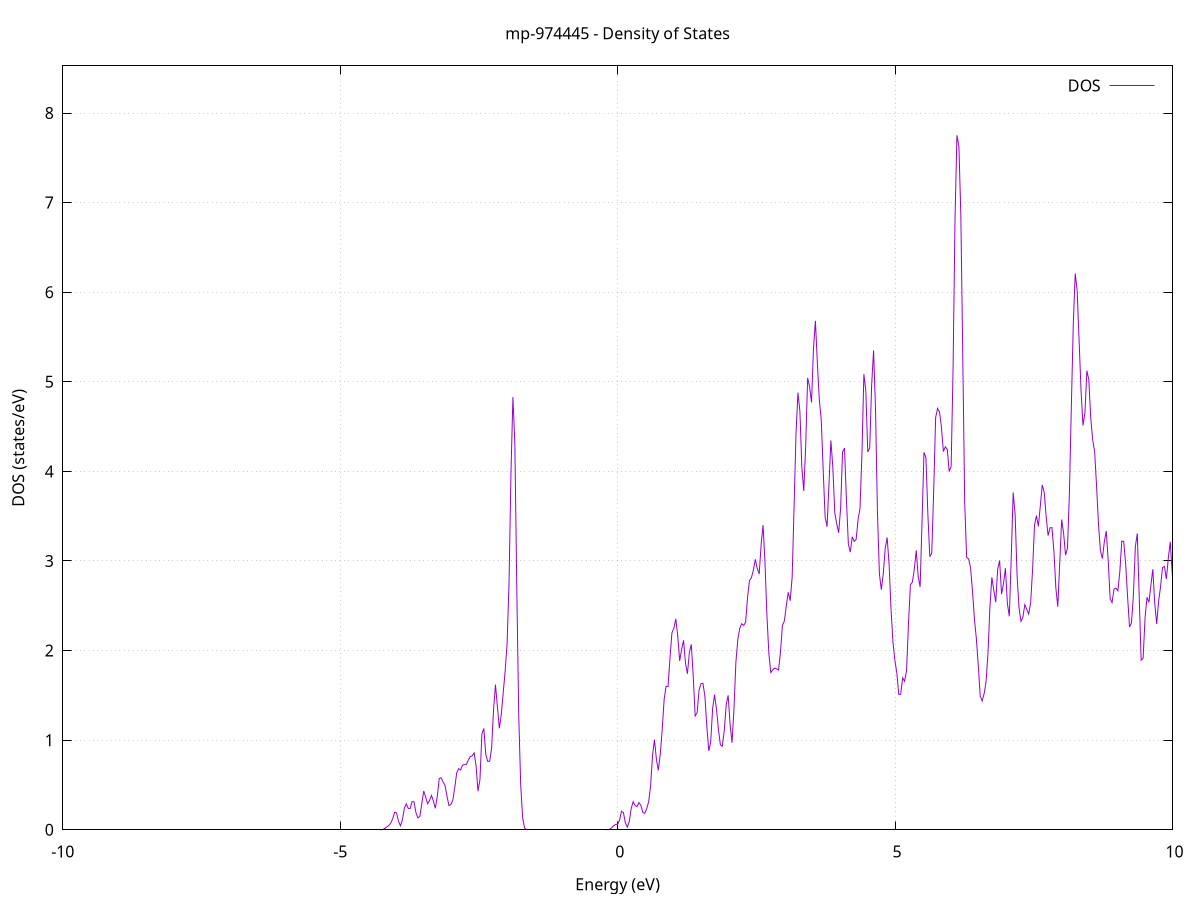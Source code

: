 set title 'mp-974445 - Density of States'
set xlabel 'Energy (eV)'
set ylabel 'DOS (states/eV)'
set grid
set xrange [-10:10]
set yrange [0:8.526]
set xzeroaxis lt -1
set terminal png size 800,600
set output 'mp-974445_dos_gnuplot.png'
plot '-' using 1:2 with lines title 'DOS'
-37.463400 0.000000
-37.428400 0.000000
-37.393500 0.000000
-37.358500 0.000000
-37.323600 0.000000
-37.288600 0.000000
-37.253700 0.000000
-37.218700 0.000000
-37.183800 0.000000
-37.148800 0.000000
-37.113900 0.000000
-37.079000 0.000000
-37.044000 0.000000
-37.009100 0.000000
-36.974100 0.000000
-36.939200 0.000000
-36.904200 0.000000
-36.869300 0.000000
-36.834300 0.000000
-36.799400 0.000000
-36.764400 0.000000
-36.729500 0.000000
-36.694500 0.000000
-36.659600 0.000000
-36.624600 0.000000
-36.589700 0.000000
-36.554800 0.000000
-36.519800 0.000000
-36.484900 0.000000
-36.449900 0.000000
-36.415000 0.000000
-36.380000 0.000000
-36.345100 0.000000
-36.310100 0.000000
-36.275200 0.000000
-36.240200 0.000000
-36.205300 0.000000
-36.170300 0.000000
-36.135400 0.000000
-36.100400 0.000000
-36.065500 0.000000
-36.030500 0.000000
-35.995600 0.000000
-35.960700 0.000000
-35.925700 0.000000
-35.890800 0.000000
-35.855800 0.000000
-35.820900 0.000000
-35.785900 0.000000
-35.751000 0.000000
-35.716000 0.000000
-35.681100 0.000000
-35.646100 0.000000
-35.611200 0.000000
-35.576200 0.000000
-35.541300 0.000000
-35.506300 0.000000
-35.471400 0.000000
-35.436500 0.000000
-35.401500 0.000000
-35.366600 0.000000
-35.331600 0.000000
-35.296700 0.000000
-35.261700 0.000000
-35.226800 0.000000
-35.191800 0.000000
-35.156900 0.000000
-35.121900 0.000000
-35.087000 0.000000
-35.052000 0.000000
-35.017100 0.000000
-34.982100 0.000000
-34.947200 0.000000
-34.912200 0.000000
-34.877300 0.000000
-34.842400 0.000000
-34.807400 0.000000
-34.772500 0.000000
-34.737500 0.000000
-34.702600 0.000000
-34.667600 0.000000
-34.632700 0.000000
-34.597700 0.000000
-34.562800 0.000000
-34.527800 0.000000
-34.492900 0.000000
-34.457900 0.000000
-34.423000 0.000000
-34.388000 0.001900
-34.353100 0.036800
-34.318200 0.313700
-34.283200 1.279800
-34.248300 2.925600
-34.213300 4.912300
-34.178400 7.796100
-34.143400 11.262100
-34.108500 13.095800
-34.073500 12.651400
-34.038600 11.254000
-34.003600 10.986000
-33.968700 13.024000
-33.933700 16.541000
-33.898800 20.303900
-33.863800 21.640800
-33.828900 19.460200
-33.794000 16.998700
-33.759000 16.535500
-33.724100 16.973400
-33.689100 16.829800
-33.654200 15.454900
-33.619200 13.987200
-33.584300 13.779700
-33.549300 15.931200
-33.514400 20.023300
-33.479400 25.436500
-33.444500 30.084600
-33.409500 30.537000
-33.374600 30.768200
-33.339600 33.325400
-33.304700 29.402700
-33.269700 16.096900
-33.234800 4.699900
-33.199900 0.671400
-33.164900 0.044600
-33.130000 0.001300
-33.095000 0.000000
-33.060100 0.000000
-33.025100 0.000000
-32.990200 0.000000
-32.955200 0.000000
-32.920300 0.000000
-32.885300 0.000000
-32.850400 0.000000
-32.815400 0.000000
-32.780500 0.000000
-32.745500 0.000000
-32.710600 0.000000
-32.675700 0.000000
-32.640700 0.000000
-32.605800 0.000000
-32.570800 0.000000
-32.535900 0.000000
-32.500900 0.000000
-32.466000 0.000000
-32.431000 0.000000
-32.396100 0.000000
-32.361100 0.000000
-32.326200 0.000000
-32.291200 0.000000
-32.256300 0.000000
-32.221300 0.000000
-32.186400 0.000000
-32.151400 0.000000
-32.116500 0.000000
-32.081600 0.000000
-32.046600 0.000000
-32.011700 0.000000
-31.976700 0.000000
-31.941800 0.000000
-31.906800 0.000000
-31.871900 0.000000
-31.836900 0.000000
-31.802000 0.000000
-31.767000 0.000000
-31.732100 0.000000
-31.697100 0.000000
-31.662200 0.000000
-31.627200 0.000000
-31.592300 0.000000
-31.557400 0.000000
-31.522400 0.000000
-31.487500 0.000000
-31.452500 0.000000
-31.417600 0.000000
-31.382600 0.000000
-31.347700 0.000000
-31.312700 0.000000
-31.277800 0.000000
-31.242800 0.000000
-31.207900 0.000000
-31.172900 0.000000
-31.138000 0.000000
-31.103000 0.000000
-31.068100 0.000000
-31.033100 0.000000
-30.998200 0.000000
-30.963300 0.000000
-30.928300 0.000000
-30.893400 0.000000
-30.858400 0.000000
-30.823500 0.000000
-30.788500 0.000000
-30.753600 0.000000
-30.718600 0.000000
-30.683700 0.000000
-30.648700 0.000000
-30.613800 0.000000
-30.578800 0.000000
-30.543900 0.000000
-30.508900 0.000000
-30.474000 0.000000
-30.439100 0.000000
-30.404100 0.000000
-30.369200 0.000000
-30.334200 0.000000
-30.299300 0.000000
-30.264300 0.000000
-30.229400 0.000000
-30.194400 0.000000
-30.159500 0.000000
-30.124500 0.000000
-30.089600 0.000000
-30.054600 0.000000
-30.019700 0.000000
-29.984700 0.000000
-29.949800 0.000000
-29.914800 0.000000
-29.879900 0.000000
-29.845000 0.000000
-29.810000 0.000000
-29.775100 0.000000
-29.740100 0.000000
-29.705200 0.000000
-29.670200 0.000000
-29.635300 0.000000
-29.600300 0.000000
-29.565400 0.000000
-29.530400 0.000000
-29.495500 0.000000
-29.460500 0.000000
-29.425600 0.000000
-29.390600 0.000000
-29.355700 0.000000
-29.320800 0.000000
-29.285800 0.000000
-29.250900 0.000000
-29.215900 0.000000
-29.181000 0.000000
-29.146000 0.000000
-29.111100 0.000000
-29.076100 0.000000
-29.041200 0.000000
-29.006200 0.000000
-28.971300 0.000000
-28.936300 0.000000
-28.901400 0.000000
-28.866400 0.000000
-28.831500 0.000000
-28.796600 0.000000
-28.761600 0.000000
-28.726700 0.000000
-28.691700 0.000000
-28.656800 0.000000
-28.621800 0.000000
-28.586900 0.000000
-28.551900 0.000000
-28.517000 0.000000
-28.482000 0.000000
-28.447100 0.000000
-28.412100 0.000000
-28.377200 0.000000
-28.342200 0.000000
-28.307300 0.000000
-28.272300 0.000000
-28.237400 0.000000
-28.202500 0.000000
-28.167500 0.000000
-28.132600 0.000000
-28.097600 0.000000
-28.062700 0.000000
-28.027700 0.000000
-27.992800 0.000000
-27.957800 0.000000
-27.922900 0.000000
-27.887900 0.000000
-27.853000 0.000000
-27.818000 0.000000
-27.783100 0.000000
-27.748100 0.000000
-27.713200 0.000000
-27.678300 0.000000
-27.643300 0.000000
-27.608400 0.000000
-27.573400 0.000000
-27.538500 0.000000
-27.503500 0.000000
-27.468600 0.000000
-27.433600 0.000000
-27.398700 0.000000
-27.363700 0.000000
-27.328800 0.000000
-27.293800 0.000000
-27.258900 0.000000
-27.223900 0.000000
-27.189000 0.000000
-27.154000 0.000000
-27.119100 0.000000
-27.084200 0.000000
-27.049200 0.000000
-27.014300 0.000000
-26.979300 0.000000
-26.944400 0.000000
-26.909400 0.000000
-26.874500 0.000000
-26.839500 0.000000
-26.804600 0.000000
-26.769600 0.000000
-26.734700 0.000000
-26.699700 0.000000
-26.664800 0.000000
-26.629800 0.000000
-26.594900 0.000000
-26.560000 0.000000
-26.525000 0.000000
-26.490100 0.000000
-26.455100 0.000000
-26.420200 0.000000
-26.385200 0.000000
-26.350300 0.000000
-26.315300 0.000000
-26.280400 0.000000
-26.245400 0.000000
-26.210500 0.000000
-26.175500 0.000000
-26.140600 0.000000
-26.105600 0.000000
-26.070700 0.000000
-26.035700 0.000000
-26.000800 0.000000
-25.965900 0.000000
-25.930900 0.000000
-25.896000 0.000000
-25.861000 0.000000
-25.826100 0.000000
-25.791100 0.000000
-25.756200 0.000000
-25.721200 0.000000
-25.686300 0.000000
-25.651300 0.000000
-25.616400 0.000000
-25.581400 0.000000
-25.546500 0.000000
-25.511500 0.000000
-25.476600 0.000000
-25.441700 0.000000
-25.406700 0.000000
-25.371800 0.000000
-25.336800 0.000000
-25.301900 0.000000
-25.266900 0.000000
-25.232000 0.000000
-25.197000 0.000000
-25.162100 0.000000
-25.127100 0.000000
-25.092200 0.000000
-25.057200 0.000000
-25.022300 0.000000
-24.987300 0.000000
-24.952400 0.000000
-24.917500 0.000000
-24.882500 0.000000
-24.847600 0.000000
-24.812600 0.000000
-24.777700 0.000000
-24.742700 0.000000
-24.707800 0.000000
-24.672800 0.000000
-24.637900 0.000000
-24.602900 0.000000
-24.568000 0.000000
-24.533000 0.000000
-24.498100 0.000000
-24.463100 0.000000
-24.428200 0.000000
-24.393200 0.000000
-24.358300 0.000000
-24.323400 0.000000
-24.288400 0.000000
-24.253500 0.000000
-24.218500 0.000000
-24.183600 0.000000
-24.148600 0.000000
-24.113700 0.000000
-24.078700 0.000000
-24.043800 0.000000
-24.008800 0.000000
-23.973900 0.000000
-23.938900 0.000000
-23.904000 0.000000
-23.869000 0.000000
-23.834100 0.000000
-23.799200 0.000000
-23.764200 0.000000
-23.729300 0.000000
-23.694300 0.000000
-23.659400 0.000000
-23.624400 0.000000
-23.589500 0.000000
-23.554500 0.000000
-23.519600 0.000000
-23.484600 0.000000
-23.449700 0.000000
-23.414700 0.000000
-23.379800 0.000000
-23.344800 0.000000
-23.309900 0.000000
-23.274900 0.000000
-23.240000 0.000000
-23.205100 0.000000
-23.170100 0.000000
-23.135200 0.000000
-23.100200 0.000000
-23.065300 0.000000
-23.030300 0.000000
-22.995400 0.000000
-22.960400 0.000000
-22.925500 0.000000
-22.890500 0.000000
-22.855600 0.000000
-22.820600 0.000000
-22.785700 0.000000
-22.750700 0.000000
-22.715800 0.000000
-22.680900 0.000000
-22.645900 0.000000
-22.611000 0.000000
-22.576000 0.000000
-22.541100 0.000000
-22.506100 0.000000
-22.471200 0.000000
-22.436200 0.000000
-22.401300 0.000000
-22.366300 0.000000
-22.331400 0.000000
-22.296400 0.000000
-22.261500 0.000000
-22.226500 0.000000
-22.191600 0.000000
-22.156600 0.000000
-22.121700 0.000000
-22.086800 0.000000
-22.051800 0.000000
-22.016900 0.000000
-21.981900 0.000000
-21.947000 0.000000
-21.912000 0.000000
-21.877100 0.000000
-21.842100 0.000000
-21.807200 0.000000
-21.772200 0.000000
-21.737300 0.000000
-21.702300 0.000000
-21.667400 0.000000
-21.632400 0.000000
-21.597500 0.000000
-21.562600 0.000000
-21.527600 0.000000
-21.492700 0.000000
-21.457700 0.000000
-21.422800 0.000000
-21.387800 0.000000
-21.352900 0.000000
-21.317900 0.000000
-21.283000 0.000000
-21.248000 0.000000
-21.213100 0.000000
-21.178100 0.000000
-21.143200 0.000000
-21.108200 0.000000
-21.073300 0.000000
-21.038300 0.000000
-21.003400 0.000000
-20.968500 0.000000
-20.933500 0.000000
-20.898600 0.000000
-20.863600 0.000000
-20.828700 0.000000
-20.793700 0.000000
-20.758800 0.000000
-20.723800 0.000000
-20.688900 0.000000
-20.653900 0.000000
-20.619000 0.000000
-20.584000 0.000000
-20.549100 0.000000
-20.514100 0.000000
-20.479200 0.000000
-20.444300 0.000000
-20.409300 0.000000
-20.374400 0.000000
-20.339400 0.000000
-20.304500 0.000000
-20.269500 0.000000
-20.234600 0.000000
-20.199600 0.000000
-20.164700 0.000000
-20.129700 0.000000
-20.094800 0.000000
-20.059800 0.000000
-20.024900 0.000000
-19.989900 0.000000
-19.955000 0.000000
-19.920100 0.000000
-19.885100 0.000000
-19.850200 0.000000
-19.815200 0.000000
-19.780300 0.000000
-19.745300 0.000000
-19.710400 0.000000
-19.675400 0.000000
-19.640500 0.000000
-19.605500 0.000000
-19.570600 0.000000
-19.535600 0.000000
-19.500700 0.000000
-19.465700 0.000000
-19.430800 0.000000
-19.395800 0.000000
-19.360900 0.000000
-19.326000 0.000000
-19.291000 0.000000
-19.256100 0.000000
-19.221100 0.000000
-19.186200 0.000000
-19.151200 0.000000
-19.116300 0.000000
-19.081300 0.000000
-19.046400 0.000000
-19.011400 0.000000
-18.976500 0.000000
-18.941500 0.000000
-18.906600 0.000000
-18.871600 0.000000
-18.836700 0.000000
-18.801800 0.000000
-18.766800 0.000000
-18.731900 0.000000
-18.696900 0.000000
-18.662000 0.000000
-18.627000 0.000000
-18.592100 0.000000
-18.557100 0.000000
-18.522200 0.000000
-18.487200 0.000000
-18.452300 0.000000
-18.417300 0.000000
-18.382400 0.000000
-18.347400 0.000000
-18.312500 0.000000
-18.277500 0.000000
-18.242600 0.000000
-18.207700 0.000000
-18.172700 0.000000
-18.137800 0.000000
-18.102800 0.000000
-18.067900 0.000000
-18.032900 0.000000
-17.998000 0.000000
-17.963000 0.000000
-17.928100 0.000000
-17.893100 0.000000
-17.858200 0.000000
-17.823200 0.000000
-17.788300 0.000000
-17.753300 0.000000
-17.718400 0.000000
-17.683500 0.000000
-17.648500 0.000000
-17.613600 0.000000
-17.578600 0.000000
-17.543700 0.000000
-17.508700 0.000000
-17.473800 0.000000
-17.438800 0.000000
-17.403900 0.000000
-17.368900 0.000000
-17.334000 0.000000
-17.299000 0.000000
-17.264100 0.000000
-17.229100 0.000000
-17.194200 0.000000
-17.159200 0.000000
-17.124300 0.000000
-17.089400 0.000000
-17.054400 0.000000
-17.019500 0.000000
-16.984500 0.000000
-16.949600 0.000000
-16.914600 0.000000
-16.879700 0.000000
-16.844700 0.000000
-16.809800 0.000000
-16.774800 0.000000
-16.739900 0.000000
-16.704900 0.000000
-16.670000 0.000000
-16.635000 0.000000
-16.600100 0.000000
-16.565200 0.000000
-16.530200 0.000000
-16.495300 0.000000
-16.460300 0.000000
-16.425400 0.000000
-16.390400 0.000000
-16.355500 0.000000
-16.320500 0.000000
-16.285600 0.000000
-16.250600 0.000000
-16.215700 0.000100
-16.180700 0.010400
-16.145800 0.363200
-16.110800 5.135400
-16.075900 30.353100
-16.041000 78.360800
-16.006000 94.316400
-15.971100 56.916500
-15.936100 17.752900
-15.901200 2.740300
-15.866200 0.193700
-15.831300 0.005900
-15.796300 0.000100
-15.761400 0.000000
-15.726400 0.000000
-15.691500 0.000000
-15.656500 0.000000
-15.621600 0.000000
-15.586600 0.000000
-15.551700 0.000000
-15.516700 0.000000
-15.481800 0.000000
-15.446900 0.000000
-15.411900 0.000000
-15.377000 0.000000
-15.342000 0.000000
-15.307100 0.000000
-15.272100 0.000000
-15.237200 0.000000
-15.202200 0.000000
-15.167300 0.000000
-15.132300 0.000000
-15.097400 0.000000
-15.062400 0.000000
-15.027500 0.000000
-14.992500 0.000000
-14.957600 0.000000
-14.922700 0.000000
-14.887700 0.000000
-14.852800 0.000000
-14.817800 0.000000
-14.782900 0.000000
-14.747900 0.000000
-14.713000 0.000000
-14.678000 0.000000
-14.643100 0.000000
-14.608100 0.000000
-14.573200 0.000000
-14.538200 0.000000
-14.503300 0.000000
-14.468300 0.000000
-14.433400 0.000000
-14.398400 0.000000
-14.363500 0.000000
-14.328600 0.000000
-14.293600 0.000000
-14.258700 0.000000
-14.223700 0.000000
-14.188800 0.000000
-14.153800 0.000000
-14.118900 0.000000
-14.083900 0.000000
-14.049000 0.000000
-14.014000 0.000000
-13.979100 0.000000
-13.944100 0.000000
-13.909200 0.000000
-13.874200 0.000000
-13.839300 0.000000
-13.804400 0.000000
-13.769400 0.000000
-13.734500 0.000000
-13.699500 0.000000
-13.664600 0.000000
-13.629600 0.000000
-13.594700 0.000000
-13.559700 0.000000
-13.524800 0.000000
-13.489800 0.000000
-13.454900 0.000000
-13.419900 0.000000
-13.385000 0.000000
-13.350000 0.000000
-13.315100 0.000000
-13.280100 0.000000
-13.245200 0.000000
-13.210300 0.000000
-13.175300 0.000000
-13.140400 0.000000
-13.105400 0.000000
-13.070500 0.000000
-13.035500 0.000000
-13.000600 0.000000
-12.965600 0.000000
-12.930700 0.000000
-12.895700 0.000000
-12.860800 0.000000
-12.825800 0.000000
-12.790900 0.000000
-12.755900 0.000000
-12.721000 0.000000
-12.686100 0.000000
-12.651100 0.000000
-12.616200 0.000000
-12.581200 0.000000
-12.546300 0.000000
-12.511300 0.000000
-12.476400 0.000000
-12.441400 0.000000
-12.406500 0.000000
-12.371500 0.000000
-12.336600 0.000000
-12.301600 0.000000
-12.266700 0.000000
-12.231700 0.000000
-12.196800 0.000000
-12.161800 0.000000
-12.126900 0.000000
-12.092000 0.000000
-12.057000 0.000000
-12.022100 0.000000
-11.987100 0.000000
-11.952200 0.000000
-11.917200 0.000000
-11.882300 0.000000
-11.847300 0.000000
-11.812400 0.000000
-11.777400 0.000000
-11.742500 0.000000
-11.707500 0.000000
-11.672600 0.000000
-11.637600 0.000000
-11.602700 0.000000
-11.567800 0.000000
-11.532800 0.000000
-11.497900 0.000000
-11.462900 0.000000
-11.428000 0.000000
-11.393000 0.000000
-11.358100 0.000000
-11.323100 0.000000
-11.288200 0.000000
-11.253200 0.000000
-11.218300 0.000000
-11.183300 0.000000
-11.148400 0.000000
-11.113400 0.000000
-11.078500 0.000000
-11.043600 0.000000
-11.008600 0.000000
-10.973700 0.000000
-10.938700 0.000000
-10.903800 0.000000
-10.868800 0.000000
-10.833900 0.000000
-10.798900 0.000000
-10.764000 0.000000
-10.729000 0.000000
-10.694100 0.000000
-10.659100 0.000000
-10.624200 0.000000
-10.589200 0.000000
-10.554300 0.000000
-10.519300 0.000000
-10.484400 0.000000
-10.449500 0.000000
-10.414500 0.000000
-10.379600 0.000000
-10.344600 0.000000
-10.309700 0.000000
-10.274700 0.000000
-10.239800 0.000000
-10.204800 0.000000
-10.169900 0.000000
-10.134900 0.000000
-10.100000 0.000000
-10.065000 0.000000
-10.030100 0.000000
-9.995100 0.000000
-9.960200 0.000000
-9.925300 0.000000
-9.890300 0.000000
-9.855400 0.000000
-9.820400 0.000000
-9.785500 0.000000
-9.750500 0.000000
-9.715600 0.000000
-9.680600 0.000000
-9.645700 0.000000
-9.610700 0.000000
-9.575800 0.000000
-9.540800 0.000000
-9.505900 0.000000
-9.470900 0.000000
-9.436000 0.000000
-9.401000 0.000000
-9.366100 0.000000
-9.331200 0.000000
-9.296200 0.000000
-9.261300 0.000000
-9.226300 0.000000
-9.191400 0.000000
-9.156400 0.000000
-9.121500 0.000000
-9.086500 0.000000
-9.051600 0.000000
-9.016600 0.000000
-8.981700 0.000000
-8.946700 0.000000
-8.911800 0.000000
-8.876800 0.000000
-8.841900 0.000000
-8.807000 0.000000
-8.772000 0.000000
-8.737100 0.000000
-8.702100 0.000000
-8.667200 0.000000
-8.632200 0.000000
-8.597300 0.000000
-8.562300 0.000000
-8.527400 0.000000
-8.492400 0.000000
-8.457500 0.000000
-8.422500 0.000000
-8.387600 0.000000
-8.352600 0.000000
-8.317700 0.000000
-8.282700 0.000000
-8.247800 0.000000
-8.212900 0.000000
-8.177900 0.000000
-8.143000 0.000000
-8.108000 0.000000
-8.073100 0.000000
-8.038100 0.000000
-8.003200 0.000000
-7.968200 0.000000
-7.933300 0.000000
-7.898300 0.000000
-7.863400 0.000000
-7.828400 0.000000
-7.793500 0.000000
-7.758500 0.000000
-7.723600 0.000000
-7.688700 0.000000
-7.653700 0.000000
-7.618800 0.000000
-7.583800 0.000000
-7.548900 0.000000
-7.513900 0.000000
-7.479000 0.000000
-7.444000 0.000000
-7.409100 0.000000
-7.374100 0.000000
-7.339200 0.000000
-7.304200 0.000000
-7.269300 0.000000
-7.234300 0.000000
-7.199400 0.000000
-7.164500 0.000000
-7.129500 0.000000
-7.094600 0.000000
-7.059600 0.000000
-7.024700 0.000000
-6.989700 0.000000
-6.954800 0.000000
-6.919800 0.000000
-6.884900 0.000000
-6.849900 0.000000
-6.815000 0.000000
-6.780000 0.000000
-6.745100 0.000000
-6.710100 0.000000
-6.675200 0.000000
-6.640200 0.000000
-6.605300 0.000000
-6.570400 0.000000
-6.535400 0.000000
-6.500500 0.000000
-6.465500 0.000000
-6.430600 0.000000
-6.395600 0.000000
-6.360700 0.000000
-6.325700 0.000000
-6.290800 0.000000
-6.255800 0.000000
-6.220900 0.000000
-6.185900 0.000000
-6.151000 0.000000
-6.116000 0.000000
-6.081100 0.000000
-6.046200 0.000000
-6.011200 0.000000
-5.976300 0.000000
-5.941300 0.000000
-5.906400 0.000000
-5.871400 0.000000
-5.836500 0.000000
-5.801500 0.000000
-5.766600 0.000000
-5.731600 0.000000
-5.696700 0.000000
-5.661700 0.000000
-5.626800 0.000000
-5.591800 0.000000
-5.556900 0.000000
-5.521900 0.000000
-5.487000 0.000000
-5.452100 0.000000
-5.417100 0.000000
-5.382200 0.000000
-5.347200 0.000000
-5.312300 0.000000
-5.277300 0.000000
-5.242400 0.000000
-5.207400 0.000000
-5.172500 0.000000
-5.137500 0.000000
-5.102600 0.000000
-5.067600 0.000000
-5.032700 0.000000
-4.997700 0.000000
-4.962800 0.000000
-4.927900 0.000000
-4.892900 0.000000
-4.858000 0.000000
-4.823000 0.000000
-4.788100 0.000000
-4.753100 0.000000
-4.718200 0.000000
-4.683200 0.000000
-4.648300 0.000000
-4.613300 0.000000
-4.578400 0.000000
-4.543400 0.000000
-4.508500 0.000000
-4.473500 0.000000
-4.438600 0.000000
-4.403600 0.000000
-4.368700 0.000000
-4.333800 0.000000
-4.298800 0.000000
-4.263900 0.000300
-4.228900 0.003500
-4.194000 0.015400
-4.159000 0.032000
-4.124100 0.048100
-4.089100 0.073600
-4.054200 0.123300
-4.019200 0.195100
-3.984300 0.188000
-3.949300 0.094300
-3.914400 0.044200
-3.879400 0.108200
-3.844500 0.240600
-3.809600 0.289700
-3.774600 0.238900
-3.739700 0.236700
-3.704700 0.312800
-3.669800 0.312900
-3.634800 0.190100
-3.599900 0.132400
-3.564900 0.150300
-3.530000 0.290000
-3.495000 0.433200
-3.460100 0.366700
-3.425100 0.290400
-3.390200 0.327500
-3.355200 0.384000
-3.320300 0.319500
-3.285300 0.239600
-3.250400 0.373700
-3.215500 0.572400
-3.180500 0.580400
-3.145600 0.533900
-3.110600 0.493600
-3.075700 0.373800
-3.040700 0.270700
-3.005800 0.280600
-2.970800 0.329100
-2.935900 0.468500
-2.900900 0.634700
-2.866000 0.682000
-2.831000 0.666700
-2.796100 0.721900
-2.761100 0.725500
-2.726200 0.728800
-2.691300 0.778700
-2.656300 0.816300
-2.621400 0.825100
-2.586400 0.858400
-2.551500 0.714600
-2.516500 0.431100
-2.481600 0.558200
-2.446600 1.068900
-2.411700 1.131300
-2.376700 0.838200
-2.341800 0.763800
-2.306800 0.765000
-2.271900 0.909600
-2.236900 1.340000
-2.202000 1.619800
-2.167100 1.375000
-2.132100 1.132600
-2.097200 1.284200
-2.062200 1.531900
-2.027300 1.771200
-1.992300 2.079600
-1.957400 2.760100
-1.922400 3.988700
-1.887500 4.829000
-1.852500 4.307900
-1.817600 2.694200
-1.782600 1.274600
-1.747700 0.505000
-1.712700 0.138200
-1.677800 0.019800
-1.642800 0.001300
-1.607900 0.000000
-1.573000 0.000000
-1.538000 0.000000
-1.503100 0.000000
-1.468100 0.000000
-1.433200 0.000000
-1.398200 0.000000
-1.363300 0.000000
-1.328300 0.000000
-1.293400 0.000000
-1.258400 0.000000
-1.223500 0.000000
-1.188500 0.000000
-1.153600 0.000000
-1.118600 0.000000
-1.083700 0.000000
-1.048800 0.000000
-1.013800 0.000000
-0.978900 0.000000
-0.943900 0.000000
-0.909000 0.000000
-0.874000 0.000000
-0.839100 0.000000
-0.804100 0.000000
-0.769200 0.000000
-0.734200 0.000000
-0.699300 0.000000
-0.664300 0.000000
-0.629400 0.000000
-0.594400 0.000000
-0.559500 0.000000
-0.524500 0.000000
-0.489600 0.000000
-0.454700 0.000000
-0.419700 0.000000
-0.384800 0.000000
-0.349800 0.000000
-0.314900 0.000000
-0.279900 0.000000
-0.245000 0.000000
-0.210000 0.000000
-0.175100 0.000900
-0.140100 0.007000
-0.105200 0.023900
-0.070200 0.045500
-0.035300 0.060100
-0.000300 0.061700
0.034600 0.107900
0.069500 0.207200
0.104500 0.190900
0.139400 0.076900
0.174400 0.029200
0.209300 0.091900
0.244300 0.236600
0.279200 0.313600
0.314200 0.270800
0.349100 0.258100
0.384100 0.303200
0.419000 0.272000
0.454000 0.193100
0.488900 0.183900
0.523900 0.234900
0.558800 0.313100
0.593800 0.488500
0.628700 0.828800
0.663600 1.005700
0.698600 0.785600
0.733500 0.662500
0.768500 0.845300
0.803400 1.121100
0.838400 1.457600
0.873300 1.601200
0.908300 1.599900
0.943200 1.915900
0.978200 2.197800
1.013100 2.249200
1.048100 2.354500
1.083000 2.164300
1.118000 1.885100
1.152900 2.013200
1.187800 2.115100
1.222800 1.858000
1.257700 1.741000
1.292700 1.978100
1.327600 2.069000
1.362600 1.709300
1.397500 1.270000
1.432500 1.306800
1.467400 1.558300
1.502400 1.631100
1.537300 1.634500
1.572300 1.493300
1.607200 1.153400
1.642200 0.880100
1.677100 0.978000
1.712000 1.356000
1.747000 1.508600
1.781900 1.342500
1.816900 1.118500
1.851800 0.948400
1.886800 0.933600
1.921700 1.107500
1.956700 1.395700
1.991600 1.500300
2.026600 1.179500
2.061500 0.971000
2.096500 1.350100
2.131400 1.873800
2.166400 2.127700
2.201300 2.249900
2.236300 2.300200
2.271200 2.280300
2.306100 2.315300
2.341100 2.593000
2.376000 2.781800
2.411000 2.814200
2.445900 2.896700
2.480900 3.018800
2.515800 2.915800
2.550800 2.855400
2.585700 3.179500
2.620700 3.400600
2.655600 2.980200
2.690600 2.389600
2.725500 1.965300
2.760500 1.755100
2.795400 1.784100
2.830300 1.804700
2.865300 1.796400
2.900200 1.782900
2.935200 1.989600
2.970100 2.282100
3.005100 2.331400
3.040000 2.501700
3.075000 2.649800
3.109900 2.556600
3.144900 2.816600
3.179800 3.601100
3.214800 4.424200
3.249700 4.878700
3.284700 4.670700
3.319600 4.049100
3.354600 3.780500
3.389500 4.289700
3.424400 5.044100
3.459400 4.942200
3.494300 4.770000
3.529300 5.367300
3.564200 5.680100
3.599200 5.213400
3.634100 4.804800
3.669100 4.575300
3.704000 4.022700
3.739000 3.491500
3.773900 3.382800
3.808900 3.858600
3.843800 4.345000
3.878800 4.040300
3.913700 3.536000
3.948600 3.416900
3.983600 3.314900
4.018500 3.587900
4.053500 4.216000
4.088400 4.260300
4.123400 3.679600
4.158300 3.188400
4.193300 3.099400
4.228200 3.270900
4.263200 3.218200
4.298100 3.241300
4.333100 3.460300
4.368000 3.588900
4.403000 4.198800
4.437900 5.086200
4.472900 4.899700
4.507800 4.216700
4.542700 4.260100
4.577700 4.962600
4.612600 5.349800
4.647600 4.696800
4.682500 3.541100
4.717500 2.856100
4.752400 2.679700
4.787400 2.859100
4.822300 3.142200
4.857300 3.261600
4.892200 2.965500
4.927200 2.457100
4.962100 2.091900
4.997100 1.889000
5.032000 1.748300
5.066900 1.511200
5.101900 1.512300
5.136800 1.696600
5.171800 1.656400
5.206700 1.776700
5.241700 2.298700
5.276600 2.734600
5.311600 2.762700
5.346500 2.905900
5.381500 3.118500
5.416400 2.830600
5.451400 2.709700
5.486300 3.448500
5.521300 4.213600
5.556200 4.151600
5.591200 3.519900
5.626100 3.047100
5.661000 3.088500
5.696000 3.782300
5.730900 4.599500
5.765900 4.703100
5.800800 4.663800
5.835800 4.489900
5.870700 4.221000
5.905700 4.274100
5.940600 4.246000
5.975600 3.997700
6.010500 4.056100
6.045500 5.153700
6.080400 6.823000
6.115400 7.750800
6.150300 7.632300
6.185200 6.864700
6.220200 5.281200
6.255100 3.648600
6.290100 3.040300
6.325000 3.024800
6.360000 2.925900
6.394900 2.668000
6.429900 2.355500
6.464800 2.134900
6.499800 1.832200
6.534700 1.492200
6.569700 1.437100
6.604600 1.517900
6.639600 1.649500
6.674500 1.972500
6.709400 2.484500
6.744400 2.817700
6.779300 2.673300
6.814300 2.540100
6.849200 2.908100
6.884200 3.005100
6.919100 2.630700
6.954100 2.746800
6.989000 2.919500
7.024000 2.527500
7.058900 2.381900
7.093900 3.043800
7.128800 3.764100
7.163800 3.520700
7.198700 2.841200
7.233700 2.480100
7.268600 2.327400
7.303500 2.371300
7.338500 2.511500
7.373400 2.459900
7.408400 2.407400
7.443300 2.532800
7.478300 2.903800
7.513200 3.401200
7.548200 3.507000
7.583100 3.386400
7.618100 3.618500
7.653000 3.849000
7.688000 3.765800
7.722900 3.496800
7.757900 3.283400
7.792800 3.369900
7.827700 3.372800
7.862700 3.110400
7.897600 2.699300
7.932600 2.489100
7.967500 2.972500
8.002500 3.462700
8.037400 3.308400
8.072400 3.065700
8.107300 3.143200
8.142300 3.765100
8.177200 4.732000
8.212200 5.649000
8.247100 6.209000
8.282100 6.013500
8.317000 5.453600
8.352000 4.898500
8.386900 4.512100
8.421800 4.653000
8.456800 5.124100
8.491700 5.025200
8.526700 4.594000
8.561600 4.351100
8.596600 4.222600
8.631500 3.836500
8.666500 3.406600
8.701400 3.116300
8.736400 3.027100
8.771300 3.214700
8.806300 3.334400
8.841200 3.006000
8.876200 2.577800
8.911100 2.536800
8.946000 2.687800
8.981000 2.697700
9.015900 2.666600
9.050900 2.884500
9.085800 3.221700
9.120800 3.219600
9.155700 2.967400
9.190700 2.598700
9.225600 2.263200
9.260600 2.309700
9.295500 2.620800
9.330500 3.159500
9.365400 3.307900
9.400400 2.594000
9.435300 1.892300
9.470300 1.914300
9.505200 2.361400
9.540100 2.595000
9.575100 2.536700
9.610000 2.727100
9.645000 2.907600
9.679900 2.528800
9.714900 2.296400
9.749800 2.552500
9.784800 2.712400
9.819700 2.926200
9.854700 2.938700
9.889600 2.798500
9.924600 3.032500
9.959500 3.214600
9.994500 2.868300
10.029400 2.643500
10.064300 2.657000
10.099300 2.697400
10.134200 3.071900
10.169200 3.301800
10.204100 3.606400
10.239100 4.475000
10.274000 4.924100
10.309000 4.520400
10.343900 3.752100
10.378900 3.038100
10.413800 2.562200
10.448800 2.381300
10.483700 2.833600
10.518700 3.578300
10.553600 4.173800
10.588500 5.150100
10.623500 6.028600
10.658400 6.039300
10.693400 5.596100
10.728300 5.174500
10.763300 4.787900
10.798200 4.083300
10.833200 3.648700
10.868100 3.893700
10.903100 4.058500
10.938000 3.704000
10.973000 3.636500
11.007900 4.160200
11.042900 4.793700
11.077800 4.839800
11.112800 3.902700
11.147700 2.878700
11.182600 2.895000
11.217600 3.264800
11.252500 2.744600
11.287500 1.887800
11.322400 1.431000
11.357400 1.432000
11.392300 1.727000
11.427300 1.881600
11.462200 1.830500
11.497200 1.636600
11.532100 1.380200
11.567100 1.076700
11.602000 0.981900
11.637000 1.365800
11.671900 1.847100
11.706800 1.748000
11.741800 1.422400
11.776700 1.388600
11.811700 1.506700
11.846600 1.932300
11.881600 2.320200
11.916500 2.309100
11.951500 2.356600
11.986400 2.584600
12.021400 2.385800
12.056300 1.807700
12.091300 1.436300
12.126200 1.621200
12.161200 2.483600
12.196100 3.376400
12.231100 3.618100
12.266000 3.152100
12.300900 2.803100
12.335900 2.917300
12.370800 2.756700
12.405800 2.435600
12.440700 2.535700
12.475700 2.798900
12.510600 2.595400
12.545600 2.138300
12.580500 2.142900
12.615500 2.477200
12.650400 2.786000
12.685400 2.642000
12.720300 2.333200
12.755300 2.194300
12.790200 2.188300
12.825100 2.162500
12.860100 1.711900
12.895000 1.250000
12.930000 1.088100
12.964900 0.948100
12.999900 0.795200
13.034800 0.884500
13.069800 1.180700
13.104700 1.411200
13.139700 1.610600
13.174600 1.476000
13.209600 0.933900
13.244500 0.835100
13.279500 1.239600
13.314400 1.530400
13.349400 1.578200
13.384300 1.418100
13.419200 1.247800
13.454200 1.420200
13.489100 1.927700
13.524100 2.128200
13.559000 1.633000
13.594000 1.073600
13.628900 0.827100
13.663900 0.743100
13.698800 0.666000
13.733800 0.486900
13.768700 0.361000
13.803700 0.409300
13.838600 0.514600
13.873600 0.615300
13.908500 0.547800
13.943400 0.383000
13.978400 0.330600
14.013300 0.318800
14.048300 0.288100
14.083200 0.280600
14.118200 0.250800
14.153100 0.242900
14.188100 0.299800
14.223000 0.340100
14.258000 0.431100
14.292900 0.442400
14.327900 0.304000
14.362800 0.262300
14.397800 0.323800
14.432700 0.337200
14.467700 0.413400
14.502600 0.655700
14.537500 0.922400
14.572500 0.920200
14.607400 0.829400
14.642400 1.037300
14.677300 1.442100
14.712300 1.476200
14.747200 1.058600
14.782200 0.796800
14.817100 0.805500
14.852100 0.888000
14.887000 1.091800
14.922000 1.476700
14.956900 1.591200
14.991900 1.394900
15.026800 1.381800
15.061700 1.407200
15.096700 1.277600
15.131600 1.169700
15.166600 1.012600
15.201500 0.885100
15.236500 1.027900
15.271400 1.153100
15.306400 1.288400
15.341300 1.622800
15.376300 1.680300
15.411200 1.435800
15.446200 1.460500
15.481100 1.742800
15.516100 1.845000
15.551000 1.622600
15.585900 1.106400
15.620900 0.821200
15.655800 1.101300
15.690800 1.440800
15.725700 1.447800
15.760700 1.324600
15.795600 1.285500
15.830600 1.371100
15.865500 1.394200
15.900500 1.122600
15.935400 0.961100
15.970400 1.314800
16.005300 1.794700
16.040300 2.025400
16.075200 2.027300
16.110200 1.893000
16.145100 1.901100
16.180000 2.248700
16.215000 2.925000
16.249900 3.357500
16.284900 3.028900
16.319800 2.547700
16.354800 2.429500
16.389700 2.472900
16.424700 2.488700
16.459600 2.038300
16.494600 1.665400
16.529500 1.727400
16.564500 1.834700
16.599400 2.128300
16.634400 2.586400
16.669300 2.791900
16.704200 2.637000
16.739200 2.219500
16.774100 1.741900
16.809100 1.359300
16.844000 1.150200
16.879000 1.127000
16.913900 1.079500
16.948900 1.268700
16.983800 1.700700
17.018800 1.777800
17.053700 1.746400
17.088700 2.229100
17.123600 2.874200
17.158600 3.075400
17.193500 2.715500
17.228500 2.264800
17.263400 1.980600
17.298300 1.642300
17.333300 1.677000
17.368200 2.107200
17.403200 2.115100
17.438100 1.698300
17.473100 1.672000
17.508000 2.155600
17.543000 2.536200
17.577900 2.149500
17.612900 1.376300
17.647800 1.088900
17.682800 1.308600
17.717700 1.582100
17.752700 1.629700
17.787600 1.683100
17.822500 1.853000
17.857500 1.970200
17.892400 1.793100
17.927400 1.517200
17.962300 1.493000
17.997300 1.647900
18.032200 1.728900
18.067200 1.820200
18.102100 1.717100
18.137100 1.307900
18.172000 1.238800
18.207000 1.469900
18.241900 1.693200
18.276900 1.731800
18.311800 1.461200
18.346800 1.330200
18.381700 1.306300
18.416600 1.047600
18.451600 0.982500
18.486500 1.323700
18.521500 2.026000
18.556400 2.364400
18.591400 1.893300
18.626300 1.524000
18.661300 1.615400
18.696200 1.869300
18.731200 1.885100
18.766100 1.534800
18.801100 1.518000
18.836000 2.021000
18.871000 1.941300
18.905900 1.310700
18.940800 1.159600
18.975800 1.532700
19.010700 1.900800
19.045700 2.072600
19.080600 2.486300
19.115600 3.105900
19.150500 3.278300
19.185500 3.070500
19.220400 2.825400
19.255400 2.753500
19.290300 2.883800
19.325300 2.845300
19.360200 2.440000
19.395200 1.957100
19.430100 1.694600
19.465000 1.565200
19.500000 1.532700
19.534900 1.668000
19.569900 1.778800
19.604800 1.892900
19.639800 1.876700
19.674700 2.132200
19.709700 2.794300
19.744600 2.733500
19.779600 2.163900
19.814500 2.186700
19.849500 2.533800
19.884400 2.472600
19.919400 2.171500
19.954300 1.872400
19.989300 1.524100
20.024200 1.446600
20.059100 1.684200
20.094100 1.603700
20.129000 1.389400
20.164000 1.597300
20.198900 1.923500
20.233900 1.880900
20.268800 1.681700
20.303800 1.663600
20.338700 1.591100
20.373700 1.497600
20.408600 1.591700
20.443600 1.702400
20.478500 1.766200
20.513500 1.717900
20.548400 1.537600
20.583300 1.393200
20.618300 1.530600
20.653200 1.798700
20.688200 2.046700
20.723100 2.091500
20.758100 1.968000
20.793000 1.819400
20.828000 1.385100
20.862900 0.956200
20.897900 0.871000
20.932800 1.171800
20.967800 1.652200
21.002700 1.982100
21.037700 2.053300
21.072600 1.829100
21.107600 1.464100
21.142500 1.399800
21.177400 1.556600
21.212400 1.573400
21.247300 1.668500
21.282300 1.903700
21.317200 1.832800
21.352200 1.501900
21.387100 1.299400
21.422100 1.289200
21.457000 1.471200
21.492000 1.892800
21.526900 2.097300
21.561900 1.948500
21.596800 1.950200
21.631800 2.079200
21.666700 1.964700
21.701600 1.908000
21.736600 2.080200
21.771500 1.959300
21.806500 1.678200
21.841400 1.892200
21.876400 2.186500
21.911300 2.147200
21.946300 1.900400
21.981200 1.734100
22.016200 1.699200
22.051100 1.794300
22.086100 2.107600
22.121000 2.605800
22.156000 2.828800
22.190900 2.616400
22.225900 2.500600
22.260800 2.538500
22.295700 2.500300
22.330700 2.362300
22.365600 2.000100
22.400600 1.793000
22.435500 2.089500
22.470500 2.551800
22.505400 2.632700
22.540400 2.229700
22.575300 2.003600
22.610300 2.272300
22.645200 2.594100
22.680200 2.430900
22.715100 2.102400
22.750100 2.154500
22.785000 2.520700
22.819900 2.606700
22.854900 2.442600
22.889800 2.237200
22.924800 1.913700
22.959700 2.045300
22.994700 2.654200
23.029600 2.839800
23.064600 2.235800
23.099500 1.663100
23.134500 1.948500
23.169400 2.723000
23.204400 3.234700
23.239300 3.173300
23.274300 2.877600
23.309200 2.638800
23.344200 2.415600
23.379100 2.131000
23.414000 1.653900
23.449000 1.437900
23.483900 1.700200
23.518900 1.945700
23.553800 1.926600
23.588800 1.721000
23.623700 1.428500
23.658700 1.077600
23.693600 0.927700
23.728600 1.133900
23.763500 1.297700
23.798500 1.374200
23.833400 1.806000
23.868400 2.259200
23.903300 2.508300
23.938200 2.931600
23.973200 3.019200
24.008100 2.289800
24.043100 1.434900
24.078000 1.494100
24.113000 2.067100
24.147900 1.961900
24.182900 1.874500
24.217800 2.329600
24.252800 2.873000
24.287700 3.050400
24.322700 2.356700
24.357600 1.581100
24.392600 1.302000
24.427500 1.380600
24.462400 1.671000
24.497400 1.816500
24.532300 1.688800
24.567300 1.610900
24.602200 1.907000
24.637200 2.288700
24.672100 2.023500
24.707100 1.615300
24.742000 1.615500
24.777000 1.766800
24.811900 1.961100
24.846900 2.042000
24.881800 2.027700
24.916800 1.919100
24.951700 1.746200
24.986700 1.660900
25.021600 1.421300
25.056500 1.164400
25.091500 1.165900
25.126400 1.195300
25.161400 1.265200
25.196300 1.649700
25.231300 2.477800
25.266200 3.233700
25.301200 3.225500
25.336100 2.610500
25.371100 1.851300
25.406000 1.417200
25.441000 1.316100
25.475900 1.571200
25.510900 2.307300
25.545800 2.654000
25.580700 1.914300
25.615700 1.187700
25.650600 1.404800
25.685600 1.994200
25.720500 2.296400
25.755500 2.459900
25.790400 2.496200
25.825400 2.518200
25.860300 2.483700
25.895300 2.397400
25.930200 2.430900
25.965200 2.678700
26.000100 2.970500
26.035100 2.950400
26.070000 2.883800
26.105000 2.554100
26.139900 1.687500
26.174800 1.215900
26.209800 1.685900
26.244700 2.418400
26.279700 3.005200
26.314600 3.139500
26.349600 2.569300
26.384500 1.894300
26.419500 1.927100
26.454400 2.381000
26.489400 2.573500
26.524300 2.361000
26.559300 2.030500
26.594200 1.876600
26.629200 1.706900
26.664100 1.438500
26.699000 1.401800
26.734000 1.708600
26.768900 2.168600
26.803900 2.425600
26.838800 2.641400
26.873800 2.834700
26.908700 2.812100
26.943700 2.647400
26.978600 2.217800
27.013600 1.749500
27.048500 1.589400
27.083500 1.650600
27.118400 1.631400
27.153400 1.758000
27.188300 2.120800
27.223300 2.014700
27.258200 1.469900
27.293100 1.247000
27.328100 1.386900
27.363000 1.730300
27.398000 2.454400
27.432900 3.513300
27.467900 3.950000
27.502800 3.484100
27.537800 2.800000
27.572700 2.504400
27.607700 2.943400
27.642600 3.380200
27.677600 3.372600
27.712500 2.974600
27.747500 2.394300
27.782400 1.895100
27.817300 1.686400
27.852300 1.687200
27.887200 1.776800
27.922200 1.889500
27.957100 2.333700
27.992100 2.874500
28.027000 2.898100
28.062000 2.885500
28.096900 2.981300
28.131900 2.830400
28.166800 2.637200
28.201800 2.569100
28.236700 2.745800
28.271700 3.139600
28.306600 3.060600
28.341500 2.228800
28.376500 1.431700
28.411400 1.337100
28.446400 1.861700
28.481300 2.182000
28.516300 1.883100
28.551200 1.541900
28.586200 1.593000
28.621100 1.676700
28.656100 1.547200
28.691000 1.440900
28.726000 1.254700
28.760900 0.960100
28.795900 0.670400
28.830800 0.485700
28.865800 0.611100
28.900700 0.805500
28.935600 0.777200
28.970600 0.540400
29.005500 0.383400
29.040500 0.454000
29.075400 0.499700
29.110400 0.445100
29.145300 0.409700
29.180300 0.365700
29.215200 0.314100
29.250200 0.251600
29.285100 0.142700
29.320100 0.047300
29.355000 0.007600
29.390000 0.000500
29.424900 0.000000
29.459800 0.000000
29.494800 0.000000
29.529700 0.000000
29.564700 0.000000
29.599600 0.000000
29.634600 0.000000
29.669500 0.000000
29.704500 0.000000
29.739400 0.000000
29.774400 0.000000
29.809300 0.000000
29.844300 0.000000
29.879200 0.000000
29.914200 0.000000
29.949100 0.000000
29.984100 0.000000
30.019000 0.000000
30.053900 0.000000
30.088900 0.000000
30.123800 0.000000
30.158800 0.000000
30.193700 0.000000
30.228700 0.000000
30.263600 0.000000
30.298600 0.000000
30.333500 0.000000
30.368500 0.000000
30.403400 0.000000
30.438400 0.000000
30.473300 0.000000
30.508300 0.000000
30.543200 0.000000
30.578100 0.000000
30.613100 0.000000
30.648000 0.000000
30.683000 0.000000
30.717900 0.000000
30.752900 0.000000
30.787800 0.000000
30.822800 0.000000
30.857700 0.000000
30.892700 0.000000
30.927600 0.000000
30.962600 0.000000
30.997500 0.000000
31.032500 0.000000
31.067400 0.000000
31.102400 0.000000
31.137300 0.000000
31.172200 0.000000
31.207200 0.000000
31.242100 0.000000
31.277100 0.000000
31.312000 0.000000
31.347000 0.000000
31.381900 0.000000
31.416900 0.000000
31.451800 0.000000
31.486800 0.000000
31.521700 0.000000
31.556700 0.000000
31.591600 0.000000
31.626600 0.000000
31.661500 0.000000
31.696400 0.000000
31.731400 0.000000
31.766300 0.000000
31.801300 0.000000
31.836200 0.000000
31.871200 0.000000
31.906100 0.000000
31.941100 0.000000
31.976000 0.000000
32.011000 0.000000
32.045900 0.000000
32.080900 0.000000
32.115800 0.000000
32.150800 0.000000
32.185700 0.000000
32.220700 0.000000
32.255600 0.000000
32.290500 0.000000
32.325500 0.000000
32.360400 0.000000
32.395400 0.000000
32.430300 0.000000
e
